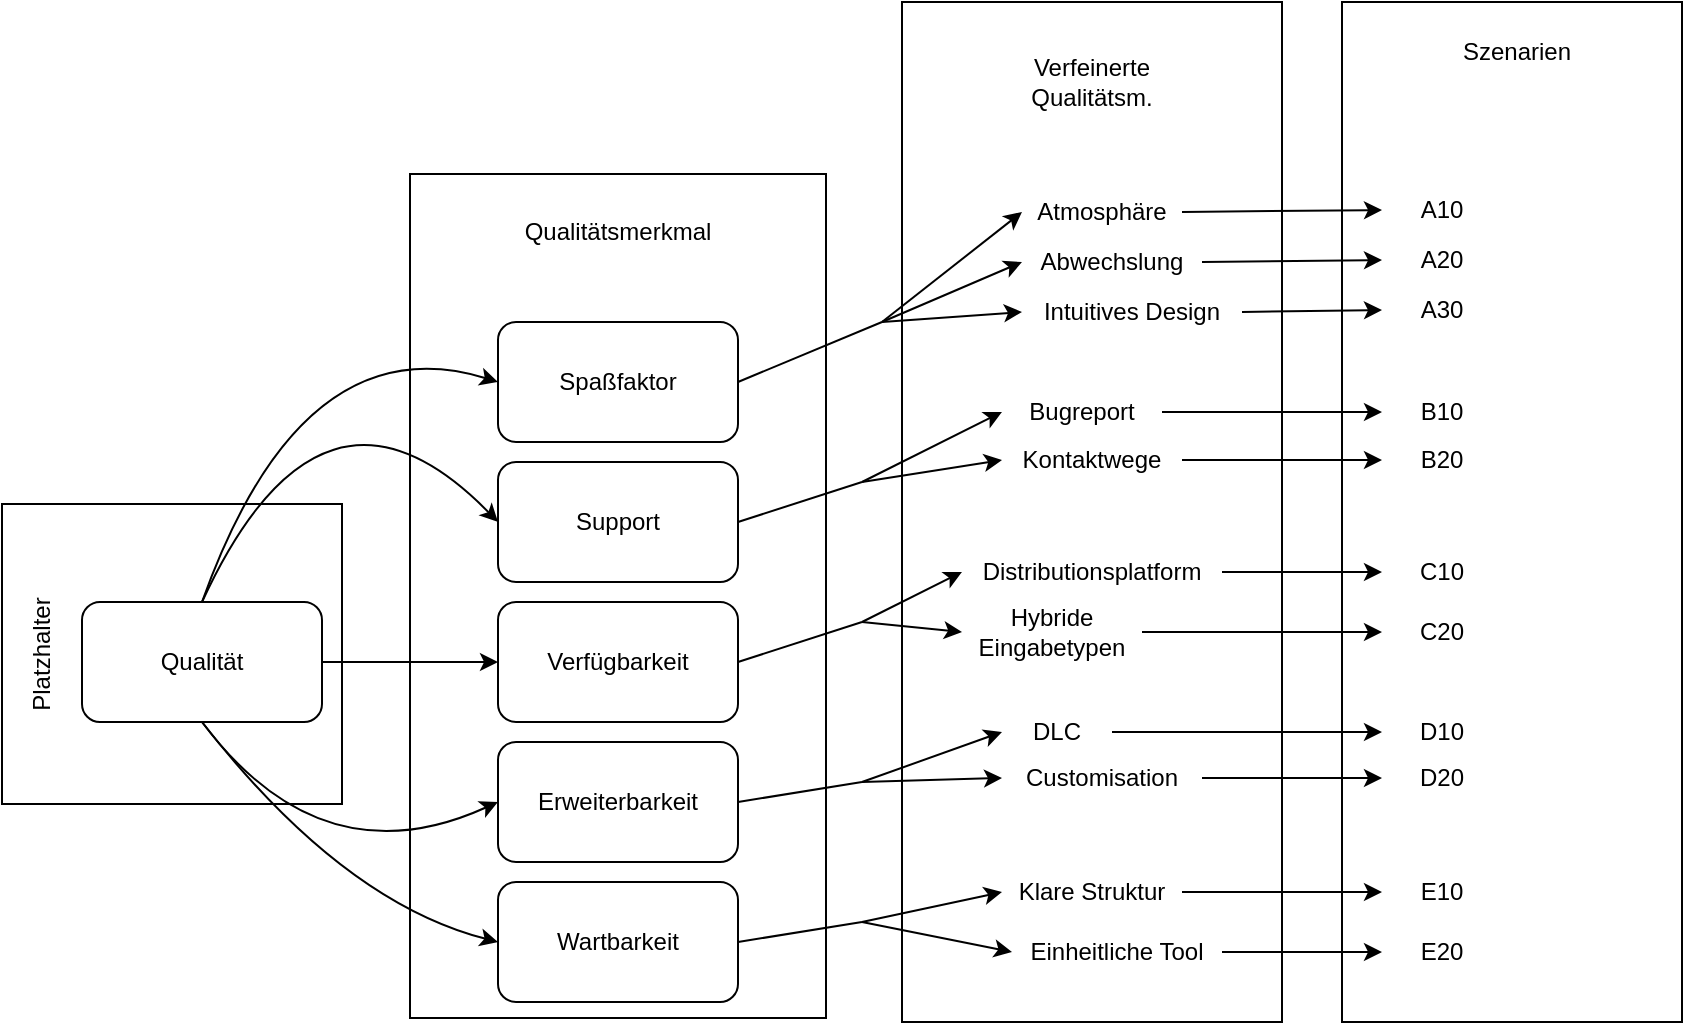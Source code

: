 <mxfile version="24.8.3">
  <diagram name="Seite-1" id="uqVbUfsdeE1DK2UxN8wL">
    <mxGraphModel dx="1050" dy="1691" grid="1" gridSize="10" guides="1" tooltips="1" connect="1" arrows="1" fold="1" page="1" pageScale="1" pageWidth="827" pageHeight="1169" math="0" shadow="0">
      <root>
        <mxCell id="0" />
        <mxCell id="1" parent="0" />
        <mxCell id="p_eZzbEZqzI5Xo6n-zKo-18" value="" style="rounded=0;whiteSpace=wrap;html=1;" vertex="1" parent="1">
          <mxGeometry x="100" y="131" width="170" height="150" as="geometry" />
        </mxCell>
        <mxCell id="p_eZzbEZqzI5Xo6n-zKo-3" value="Qualität" style="rounded=1;whiteSpace=wrap;html=1;" vertex="1" parent="1">
          <mxGeometry x="140" y="180" width="120" height="60" as="geometry" />
        </mxCell>
        <mxCell id="p_eZzbEZqzI5Xo6n-zKo-5" value="" style="rounded=0;whiteSpace=wrap;html=1;rotation=-90;noLabel=0;backgroundOutline=0;" vertex="1" parent="1">
          <mxGeometry x="197" y="73" width="422" height="208" as="geometry" />
        </mxCell>
        <mxCell id="p_eZzbEZqzI5Xo6n-zKo-6" value="Qualitätsmerkmal" style="text;html=1;align=center;verticalAlign=middle;whiteSpace=wrap;rounded=0;" vertex="1" parent="1">
          <mxGeometry x="378" y="-20" width="60" height="30" as="geometry" />
        </mxCell>
        <mxCell id="p_eZzbEZqzI5Xo6n-zKo-7" value="Spaßfaktor" style="rounded=1;whiteSpace=wrap;html=1;" vertex="1" parent="1">
          <mxGeometry x="348" y="40" width="120" height="60" as="geometry" />
        </mxCell>
        <mxCell id="p_eZzbEZqzI5Xo6n-zKo-8" value="Support" style="rounded=1;whiteSpace=wrap;html=1;" vertex="1" parent="1">
          <mxGeometry x="348" y="110" width="120" height="60" as="geometry" />
        </mxCell>
        <mxCell id="p_eZzbEZqzI5Xo6n-zKo-9" value="Verfügbarkeit" style="rounded=1;whiteSpace=wrap;html=1;" vertex="1" parent="1">
          <mxGeometry x="348" y="180" width="120" height="60" as="geometry" />
        </mxCell>
        <mxCell id="p_eZzbEZqzI5Xo6n-zKo-10" value="Erweiterbarkeit" style="rounded=1;whiteSpace=wrap;html=1;" vertex="1" parent="1">
          <mxGeometry x="348" y="250" width="120" height="60" as="geometry" />
        </mxCell>
        <mxCell id="p_eZzbEZqzI5Xo6n-zKo-11" value="Wartbarkeit" style="rounded=1;whiteSpace=wrap;html=1;" vertex="1" parent="1">
          <mxGeometry x="348" y="320" width="120" height="60" as="geometry" />
        </mxCell>
        <mxCell id="p_eZzbEZqzI5Xo6n-zKo-4" value="" style="curved=1;endArrow=classic;html=1;rounded=0;exitX=0.5;exitY=0;exitDx=0;exitDy=0;entryX=0;entryY=0.5;entryDx=0;entryDy=0;" edge="1" parent="1" source="p_eZzbEZqzI5Xo6n-zKo-3" target="p_eZzbEZqzI5Xo6n-zKo-7">
          <mxGeometry width="50" height="50" relative="1" as="geometry">
            <mxPoint x="390" y="290" as="sourcePoint" />
            <mxPoint x="300" y="130" as="targetPoint" />
            <Array as="points">
              <mxPoint x="250" y="40" />
            </Array>
          </mxGeometry>
        </mxCell>
        <mxCell id="p_eZzbEZqzI5Xo6n-zKo-13" value="" style="curved=1;endArrow=classic;html=1;rounded=0;exitX=0.5;exitY=0;exitDx=0;exitDy=0;entryX=0;entryY=0.5;entryDx=0;entryDy=0;" edge="1" parent="1" source="p_eZzbEZqzI5Xo6n-zKo-3" target="p_eZzbEZqzI5Xo6n-zKo-8">
          <mxGeometry width="50" height="50" relative="1" as="geometry">
            <mxPoint x="190" y="210" as="sourcePoint" />
            <mxPoint x="358" y="80" as="targetPoint" />
            <Array as="points">
              <mxPoint x="260" y="50" />
            </Array>
          </mxGeometry>
        </mxCell>
        <mxCell id="p_eZzbEZqzI5Xo6n-zKo-14" value="" style="curved=1;endArrow=classic;html=1;rounded=0;exitX=1;exitY=0.5;exitDx=0;exitDy=0;entryX=0;entryY=0.5;entryDx=0;entryDy=0;" edge="1" parent="1" source="p_eZzbEZqzI5Xo6n-zKo-3" target="p_eZzbEZqzI5Xo6n-zKo-9">
          <mxGeometry width="50" height="50" relative="1" as="geometry">
            <mxPoint x="190" y="210" as="sourcePoint" />
            <mxPoint x="358" y="150" as="targetPoint" />
            <Array as="points" />
          </mxGeometry>
        </mxCell>
        <mxCell id="p_eZzbEZqzI5Xo6n-zKo-16" value="" style="curved=1;endArrow=classic;html=1;rounded=0;exitX=0.5;exitY=1;exitDx=0;exitDy=0;entryX=0;entryY=0.5;entryDx=0;entryDy=0;" edge="1" parent="1" source="p_eZzbEZqzI5Xo6n-zKo-3" target="p_eZzbEZqzI5Xo6n-zKo-10">
          <mxGeometry width="50" height="50" relative="1" as="geometry">
            <mxPoint x="190" y="210" as="sourcePoint" />
            <mxPoint x="358" y="220" as="targetPoint" />
            <Array as="points">
              <mxPoint x="260" y="320" />
            </Array>
          </mxGeometry>
        </mxCell>
        <mxCell id="p_eZzbEZqzI5Xo6n-zKo-17" value="" style="curved=1;endArrow=classic;html=1;rounded=0;exitX=0.5;exitY=1;exitDx=0;exitDy=0;entryX=0;entryY=0.5;entryDx=0;entryDy=0;" edge="1" parent="1" source="p_eZzbEZqzI5Xo6n-zKo-3" target="p_eZzbEZqzI5Xo6n-zKo-11">
          <mxGeometry width="50" height="50" relative="1" as="geometry">
            <mxPoint x="190" y="270" as="sourcePoint" />
            <mxPoint x="358" y="290" as="targetPoint" />
            <Array as="points">
              <mxPoint x="270" y="330" />
            </Array>
          </mxGeometry>
        </mxCell>
        <mxCell id="p_eZzbEZqzI5Xo6n-zKo-19" value="Platzhalter" style="text;html=1;align=center;verticalAlign=middle;whiteSpace=wrap;rounded=0;rotation=-90;" vertex="1" parent="1">
          <mxGeometry x="90" y="191" width="60" height="30" as="geometry" />
        </mxCell>
        <mxCell id="p_eZzbEZqzI5Xo6n-zKo-20" value="" style="rounded=0;whiteSpace=wrap;html=1;" vertex="1" parent="1">
          <mxGeometry x="550" y="-120" width="190" height="510" as="geometry" />
        </mxCell>
        <mxCell id="p_eZzbEZqzI5Xo6n-zKo-21" value="Verfeinerte&lt;br/&gt;Qualitätsm." style="text;html=1;align=center;verticalAlign=middle;whiteSpace=wrap;rounded=0;" vertex="1" parent="1">
          <mxGeometry x="605" y="-110" width="80" height="60" as="geometry" />
        </mxCell>
        <mxCell id="p_eZzbEZqzI5Xo6n-zKo-22" value="" style="endArrow=none;html=1;rounded=0;exitX=1;exitY=0.5;exitDx=0;exitDy=0;" edge="1" parent="1" source="p_eZzbEZqzI5Xo6n-zKo-7">
          <mxGeometry width="50" height="50" relative="1" as="geometry">
            <mxPoint x="490" y="80" as="sourcePoint" />
            <mxPoint x="540" y="40" as="targetPoint" />
          </mxGeometry>
        </mxCell>
        <mxCell id="p_eZzbEZqzI5Xo6n-zKo-23" value="" style="endArrow=classic;html=1;rounded=0;entryX=0;entryY=0.5;entryDx=0;entryDy=0;" edge="1" parent="1" target="p_eZzbEZqzI5Xo6n-zKo-24">
          <mxGeometry width="50" height="50" relative="1" as="geometry">
            <mxPoint x="540" y="40" as="sourcePoint" />
            <mxPoint x="590" y="-10" as="targetPoint" />
          </mxGeometry>
        </mxCell>
        <mxCell id="p_eZzbEZqzI5Xo6n-zKo-24" value="Atmosphäre" style="text;html=1;align=center;verticalAlign=middle;whiteSpace=wrap;rounded=0;" vertex="1" parent="1">
          <mxGeometry x="610" y="-30" width="80" height="30" as="geometry" />
        </mxCell>
        <mxCell id="p_eZzbEZqzI5Xo6n-zKo-26" value="Abwechslung" style="text;html=1;align=center;verticalAlign=middle;whiteSpace=wrap;rounded=0;" vertex="1" parent="1">
          <mxGeometry x="610" y="-5" width="90" height="30" as="geometry" />
        </mxCell>
        <mxCell id="p_eZzbEZqzI5Xo6n-zKo-27" value="" style="endArrow=classic;html=1;rounded=0;entryX=0;entryY=0.5;entryDx=0;entryDy=0;" edge="1" parent="1" target="p_eZzbEZqzI5Xo6n-zKo-26">
          <mxGeometry width="50" height="50" relative="1" as="geometry">
            <mxPoint x="540" y="40" as="sourcePoint" />
            <mxPoint x="600" y="30" as="targetPoint" />
          </mxGeometry>
        </mxCell>
        <mxCell id="p_eZzbEZqzI5Xo6n-zKo-28" value="" style="endArrow=classic;html=1;rounded=0;entryX=0;entryY=0.5;entryDx=0;entryDy=0;" edge="1" parent="1" target="p_eZzbEZqzI5Xo6n-zKo-29">
          <mxGeometry width="50" height="50" relative="1" as="geometry">
            <mxPoint x="540" y="40" as="sourcePoint" />
            <mxPoint x="610" y="40" as="targetPoint" />
          </mxGeometry>
        </mxCell>
        <mxCell id="p_eZzbEZqzI5Xo6n-zKo-29" value="Intuitives Design" style="text;html=1;align=center;verticalAlign=middle;whiteSpace=wrap;rounded=0;" vertex="1" parent="1">
          <mxGeometry x="610" y="20" width="110" height="30" as="geometry" />
        </mxCell>
        <mxCell id="p_eZzbEZqzI5Xo6n-zKo-30" value="" style="endArrow=none;html=1;rounded=0;exitX=1;exitY=0.5;exitDx=0;exitDy=0;" edge="1" parent="1" source="p_eZzbEZqzI5Xo6n-zKo-8">
          <mxGeometry width="50" height="50" relative="1" as="geometry">
            <mxPoint x="480" y="170" as="sourcePoint" />
            <mxPoint x="530" y="120" as="targetPoint" />
          </mxGeometry>
        </mxCell>
        <mxCell id="p_eZzbEZqzI5Xo6n-zKo-31" value="" style="endArrow=classic;html=1;rounded=0;entryX=0;entryY=0.5;entryDx=0;entryDy=0;" edge="1" parent="1" target="p_eZzbEZqzI5Xo6n-zKo-32">
          <mxGeometry width="50" height="50" relative="1" as="geometry">
            <mxPoint x="530" y="120" as="sourcePoint" />
            <mxPoint x="590" y="90" as="targetPoint" />
          </mxGeometry>
        </mxCell>
        <mxCell id="p_eZzbEZqzI5Xo6n-zKo-32" value="Bugreport" style="text;html=1;align=center;verticalAlign=middle;whiteSpace=wrap;rounded=0;" vertex="1" parent="1">
          <mxGeometry x="600" y="70" width="80" height="30" as="geometry" />
        </mxCell>
        <mxCell id="p_eZzbEZqzI5Xo6n-zKo-33" value="" style="endArrow=classic;html=1;rounded=0;entryX=0;entryY=0.5;entryDx=0;entryDy=0;" edge="1" parent="1" target="p_eZzbEZqzI5Xo6n-zKo-35">
          <mxGeometry width="50" height="50" relative="1" as="geometry">
            <mxPoint x="530" y="120" as="sourcePoint" />
            <mxPoint x="590" y="110" as="targetPoint" />
          </mxGeometry>
        </mxCell>
        <mxCell id="p_eZzbEZqzI5Xo6n-zKo-35" value="Kontaktwege" style="text;html=1;align=center;verticalAlign=middle;whiteSpace=wrap;rounded=0;" vertex="1" parent="1">
          <mxGeometry x="600" y="94" width="90" height="30" as="geometry" />
        </mxCell>
        <mxCell id="p_eZzbEZqzI5Xo6n-zKo-36" value="Distributionsplatform" style="text;html=1;align=center;verticalAlign=middle;whiteSpace=wrap;rounded=0;" vertex="1" parent="1">
          <mxGeometry x="580" y="150" width="130" height="30" as="geometry" />
        </mxCell>
        <mxCell id="p_eZzbEZqzI5Xo6n-zKo-38" value="" style="endArrow=none;html=1;rounded=0;exitX=1;exitY=0.5;exitDx=0;exitDy=0;" edge="1" parent="1" source="p_eZzbEZqzI5Xo6n-zKo-9">
          <mxGeometry width="50" height="50" relative="1" as="geometry">
            <mxPoint x="480" y="210" as="sourcePoint" />
            <mxPoint x="530" y="190" as="targetPoint" />
          </mxGeometry>
        </mxCell>
        <mxCell id="p_eZzbEZqzI5Xo6n-zKo-39" value="" style="endArrow=classic;html=1;rounded=0;entryX=0;entryY=0.5;entryDx=0;entryDy=0;" edge="1" parent="1" target="p_eZzbEZqzI5Xo6n-zKo-36">
          <mxGeometry width="50" height="50" relative="1" as="geometry">
            <mxPoint x="530" y="190" as="sourcePoint" />
            <mxPoint x="580" y="140" as="targetPoint" />
          </mxGeometry>
        </mxCell>
        <mxCell id="p_eZzbEZqzI5Xo6n-zKo-40" value="Hybride Eingabetypen" style="text;html=1;align=center;verticalAlign=middle;whiteSpace=wrap;rounded=0;" vertex="1" parent="1">
          <mxGeometry x="580" y="180" width="90" height="30" as="geometry" />
        </mxCell>
        <mxCell id="p_eZzbEZqzI5Xo6n-zKo-41" value="" style="endArrow=classic;html=1;rounded=0;entryX=0;entryY=0.5;entryDx=0;entryDy=0;" edge="1" parent="1" target="p_eZzbEZqzI5Xo6n-zKo-40">
          <mxGeometry width="50" height="50" relative="1" as="geometry">
            <mxPoint x="530" y="190" as="sourcePoint" />
            <mxPoint x="580" y="190" as="targetPoint" />
          </mxGeometry>
        </mxCell>
        <mxCell id="p_eZzbEZqzI5Xo6n-zKo-42" value="" style="endArrow=none;html=1;rounded=0;exitX=1;exitY=0.5;exitDx=0;exitDy=0;" edge="1" parent="1" source="p_eZzbEZqzI5Xo6n-zKo-10">
          <mxGeometry width="50" height="50" relative="1" as="geometry">
            <mxPoint x="480" y="300" as="sourcePoint" />
            <mxPoint x="530" y="270" as="targetPoint" />
          </mxGeometry>
        </mxCell>
        <mxCell id="p_eZzbEZqzI5Xo6n-zKo-44" value="DLC" style="text;html=1;align=center;verticalAlign=middle;whiteSpace=wrap;rounded=0;" vertex="1" parent="1">
          <mxGeometry x="600" y="230" width="55" height="30" as="geometry" />
        </mxCell>
        <mxCell id="p_eZzbEZqzI5Xo6n-zKo-45" value="" style="endArrow=classic;html=1;rounded=0;entryX=0;entryY=0.5;entryDx=0;entryDy=0;" edge="1" parent="1" target="p_eZzbEZqzI5Xo6n-zKo-44">
          <mxGeometry width="50" height="50" relative="1" as="geometry">
            <mxPoint x="530" y="270" as="sourcePoint" />
            <mxPoint x="580" y="220" as="targetPoint" />
          </mxGeometry>
        </mxCell>
        <mxCell id="p_eZzbEZqzI5Xo6n-zKo-46" value="Customisation" style="text;html=1;align=center;verticalAlign=middle;whiteSpace=wrap;rounded=0;" vertex="1" parent="1">
          <mxGeometry x="600" y="253" width="100" height="30" as="geometry" />
        </mxCell>
        <mxCell id="p_eZzbEZqzI5Xo6n-zKo-47" value="" style="endArrow=classic;html=1;rounded=0;entryX=0;entryY=0.5;entryDx=0;entryDy=0;" edge="1" parent="1" target="p_eZzbEZqzI5Xo6n-zKo-46">
          <mxGeometry width="50" height="50" relative="1" as="geometry">
            <mxPoint x="530" y="270" as="sourcePoint" />
            <mxPoint x="570" y="270" as="targetPoint" />
          </mxGeometry>
        </mxCell>
        <mxCell id="p_eZzbEZqzI5Xo6n-zKo-48" value="" style="endArrow=none;html=1;rounded=0;exitX=1;exitY=0.5;exitDx=0;exitDy=0;" edge="1" parent="1" source="p_eZzbEZqzI5Xo6n-zKo-11">
          <mxGeometry width="50" height="50" relative="1" as="geometry">
            <mxPoint x="480" y="360" as="sourcePoint" />
            <mxPoint x="530" y="340" as="targetPoint" />
          </mxGeometry>
        </mxCell>
        <mxCell id="p_eZzbEZqzI5Xo6n-zKo-49" value="Klare Struktur" style="text;html=1;align=center;verticalAlign=middle;whiteSpace=wrap;rounded=0;" vertex="1" parent="1">
          <mxGeometry x="600" y="310" width="90" height="30" as="geometry" />
        </mxCell>
        <mxCell id="p_eZzbEZqzI5Xo6n-zKo-50" value="" style="endArrow=classic;html=1;rounded=0;entryX=0;entryY=0.5;entryDx=0;entryDy=0;" edge="1" parent="1" target="p_eZzbEZqzI5Xo6n-zKo-49">
          <mxGeometry width="50" height="50" relative="1" as="geometry">
            <mxPoint x="530" y="340" as="sourcePoint" />
            <mxPoint x="580" y="290" as="targetPoint" />
          </mxGeometry>
        </mxCell>
        <mxCell id="p_eZzbEZqzI5Xo6n-zKo-51" value="Einheitliche Tool" style="text;html=1;align=center;verticalAlign=middle;whiteSpace=wrap;rounded=0;" vertex="1" parent="1">
          <mxGeometry x="605" y="340" width="105" height="30" as="geometry" />
        </mxCell>
        <mxCell id="p_eZzbEZqzI5Xo6n-zKo-52" value="" style="endArrow=classic;html=1;rounded=0;entryX=0;entryY=0.5;entryDx=0;entryDy=0;" edge="1" parent="1" target="p_eZzbEZqzI5Xo6n-zKo-51">
          <mxGeometry width="50" height="50" relative="1" as="geometry">
            <mxPoint x="530" y="340" as="sourcePoint" />
            <mxPoint x="580" y="370" as="targetPoint" />
          </mxGeometry>
        </mxCell>
        <mxCell id="p_eZzbEZqzI5Xo6n-zKo-55" value="" style="rounded=0;whiteSpace=wrap;html=1;" vertex="1" parent="1">
          <mxGeometry x="770" y="-120" width="170" height="510" as="geometry" />
        </mxCell>
        <mxCell id="p_eZzbEZqzI5Xo6n-zKo-56" value="Szenarien" style="text;html=1;align=center;verticalAlign=middle;whiteSpace=wrap;rounded=0;" vertex="1" parent="1">
          <mxGeometry x="825" y="-110" width="65" height="30" as="geometry" />
        </mxCell>
        <mxCell id="p_eZzbEZqzI5Xo6n-zKo-57" value="" style="endArrow=classic;html=1;rounded=0;exitX=1;exitY=0.5;exitDx=0;exitDy=0;entryX=0;entryY=0.5;entryDx=0;entryDy=0;" edge="1" parent="1" source="p_eZzbEZqzI5Xo6n-zKo-24" target="p_eZzbEZqzI5Xo6n-zKo-58">
          <mxGeometry width="50" height="50" relative="1" as="geometry">
            <mxPoint x="730" as="sourcePoint" />
            <mxPoint x="780" y="-50" as="targetPoint" />
          </mxGeometry>
        </mxCell>
        <mxCell id="p_eZzbEZqzI5Xo6n-zKo-58" value="A10" style="text;html=1;align=center;verticalAlign=middle;whiteSpace=wrap;rounded=0;" vertex="1" parent="1">
          <mxGeometry x="790" y="-31" width="60" height="30" as="geometry" />
        </mxCell>
        <mxCell id="p_eZzbEZqzI5Xo6n-zKo-60" value="" style="endArrow=classic;html=1;rounded=0;exitX=1;exitY=0.5;exitDx=0;exitDy=0;entryX=0;entryY=0.5;entryDx=0;entryDy=0;" edge="1" parent="1" source="p_eZzbEZqzI5Xo6n-zKo-26" target="p_eZzbEZqzI5Xo6n-zKo-61">
          <mxGeometry width="50" height="50" relative="1" as="geometry">
            <mxPoint x="750" y="50" as="sourcePoint" />
            <mxPoint x="790" y="10" as="targetPoint" />
          </mxGeometry>
        </mxCell>
        <mxCell id="p_eZzbEZqzI5Xo6n-zKo-61" value="A20" style="text;html=1;align=center;verticalAlign=middle;whiteSpace=wrap;rounded=0;" vertex="1" parent="1">
          <mxGeometry x="790" y="-6" width="60" height="30" as="geometry" />
        </mxCell>
        <mxCell id="p_eZzbEZqzI5Xo6n-zKo-63" value="A30" style="text;html=1;align=center;verticalAlign=middle;whiteSpace=wrap;rounded=0;" vertex="1" parent="1">
          <mxGeometry x="790" y="19" width="60" height="30" as="geometry" />
        </mxCell>
        <mxCell id="p_eZzbEZqzI5Xo6n-zKo-64" value="" style="endArrow=classic;html=1;rounded=0;exitX=1;exitY=0.5;exitDx=0;exitDy=0;entryX=0;entryY=0.5;entryDx=0;entryDy=0;" edge="1" parent="1" source="p_eZzbEZqzI5Xo6n-zKo-29" target="p_eZzbEZqzI5Xo6n-zKo-63">
          <mxGeometry width="50" height="50" relative="1" as="geometry">
            <mxPoint x="750" y="90" as="sourcePoint" />
            <mxPoint x="1000" y="-30" as="targetPoint" />
          </mxGeometry>
        </mxCell>
        <mxCell id="p_eZzbEZqzI5Xo6n-zKo-65" value="B10" style="text;html=1;align=center;verticalAlign=middle;whiteSpace=wrap;rounded=0;" vertex="1" parent="1">
          <mxGeometry x="790" y="70" width="60" height="30" as="geometry" />
        </mxCell>
        <mxCell id="p_eZzbEZqzI5Xo6n-zKo-66" value="" style="endArrow=classic;html=1;rounded=0;exitX=1;exitY=0.5;exitDx=0;exitDy=0;entryX=0;entryY=0.5;entryDx=0;entryDy=0;" edge="1" parent="1" source="p_eZzbEZqzI5Xo6n-zKo-32" target="p_eZzbEZqzI5Xo6n-zKo-65">
          <mxGeometry width="50" height="50" relative="1" as="geometry">
            <mxPoint x="680" y="85" as="sourcePoint" />
            <mxPoint x="770" y="87.25" as="targetPoint" />
          </mxGeometry>
        </mxCell>
        <mxCell id="p_eZzbEZqzI5Xo6n-zKo-68" value="B20" style="text;html=1;align=center;verticalAlign=middle;whiteSpace=wrap;rounded=0;" vertex="1" parent="1">
          <mxGeometry x="790" y="94" width="60" height="30" as="geometry" />
        </mxCell>
        <mxCell id="p_eZzbEZqzI5Xo6n-zKo-69" value="" style="endArrow=classic;html=1;rounded=0;entryX=0;entryY=0.5;entryDx=0;entryDy=0;exitX=1;exitY=0.5;exitDx=0;exitDy=0;" edge="1" parent="1" target="p_eZzbEZqzI5Xo6n-zKo-68" source="p_eZzbEZqzI5Xo6n-zKo-35">
          <mxGeometry width="50" height="50" relative="1" as="geometry">
            <mxPoint x="690" y="109" as="sourcePoint" />
            <mxPoint x="780" y="111.25" as="targetPoint" />
          </mxGeometry>
        </mxCell>
        <mxCell id="p_eZzbEZqzI5Xo6n-zKo-70" value="C10" style="text;html=1;align=center;verticalAlign=middle;whiteSpace=wrap;rounded=0;" vertex="1" parent="1">
          <mxGeometry x="790" y="150" width="60" height="30" as="geometry" />
        </mxCell>
        <mxCell id="p_eZzbEZqzI5Xo6n-zKo-71" value="" style="endArrow=classic;html=1;rounded=0;exitX=1;exitY=0.5;exitDx=0;exitDy=0;entryX=0;entryY=0.5;entryDx=0;entryDy=0;" edge="1" parent="1" target="p_eZzbEZqzI5Xo6n-zKo-70" source="p_eZzbEZqzI5Xo6n-zKo-36">
          <mxGeometry width="50" height="50" relative="1" as="geometry">
            <mxPoint x="710" y="165" as="sourcePoint" />
            <mxPoint x="800" y="167.25" as="targetPoint" />
          </mxGeometry>
        </mxCell>
        <mxCell id="p_eZzbEZqzI5Xo6n-zKo-72" value="C20" style="text;html=1;align=center;verticalAlign=middle;whiteSpace=wrap;rounded=0;" vertex="1" parent="1">
          <mxGeometry x="790" y="180" width="60" height="30" as="geometry" />
        </mxCell>
        <mxCell id="p_eZzbEZqzI5Xo6n-zKo-73" value="" style="endArrow=classic;html=1;rounded=0;exitX=1;exitY=0.5;exitDx=0;exitDy=0;entryX=0;entryY=0.5;entryDx=0;entryDy=0;" edge="1" parent="1" target="p_eZzbEZqzI5Xo6n-zKo-72" source="p_eZzbEZqzI5Xo6n-zKo-40">
          <mxGeometry width="50" height="50" relative="1" as="geometry">
            <mxPoint x="670" y="195" as="sourcePoint" />
            <mxPoint x="760" y="197.25" as="targetPoint" />
          </mxGeometry>
        </mxCell>
        <mxCell id="p_eZzbEZqzI5Xo6n-zKo-74" value="D10" style="text;html=1;align=center;verticalAlign=middle;whiteSpace=wrap;rounded=0;" vertex="1" parent="1">
          <mxGeometry x="790" y="230" width="60" height="30" as="geometry" />
        </mxCell>
        <mxCell id="p_eZzbEZqzI5Xo6n-zKo-75" value="" style="endArrow=classic;html=1;rounded=0;exitX=1;exitY=0.5;exitDx=0;exitDy=0;entryX=0;entryY=0.5;entryDx=0;entryDy=0;" edge="1" parent="1" target="p_eZzbEZqzI5Xo6n-zKo-74" source="p_eZzbEZqzI5Xo6n-zKo-44">
          <mxGeometry width="50" height="50" relative="1" as="geometry">
            <mxPoint x="655" y="245" as="sourcePoint" />
            <mxPoint x="745" y="247.25" as="targetPoint" />
          </mxGeometry>
        </mxCell>
        <mxCell id="p_eZzbEZqzI5Xo6n-zKo-76" value="D20" style="text;html=1;align=center;verticalAlign=middle;whiteSpace=wrap;rounded=0;" vertex="1" parent="1">
          <mxGeometry x="790" y="253" width="60" height="30" as="geometry" />
        </mxCell>
        <mxCell id="p_eZzbEZqzI5Xo6n-zKo-77" value="" style="endArrow=classic;html=1;rounded=0;exitX=1;exitY=0.5;exitDx=0;exitDy=0;entryX=0;entryY=0.5;entryDx=0;entryDy=0;" edge="1" parent="1" target="p_eZzbEZqzI5Xo6n-zKo-76" source="p_eZzbEZqzI5Xo6n-zKo-46">
          <mxGeometry width="50" height="50" relative="1" as="geometry">
            <mxPoint x="695" y="268" as="sourcePoint" />
            <mxPoint x="785" y="270.25" as="targetPoint" />
          </mxGeometry>
        </mxCell>
        <mxCell id="p_eZzbEZqzI5Xo6n-zKo-78" value="E10" style="text;html=1;align=center;verticalAlign=middle;whiteSpace=wrap;rounded=0;" vertex="1" parent="1">
          <mxGeometry x="790" y="310" width="60" height="30" as="geometry" />
        </mxCell>
        <mxCell id="p_eZzbEZqzI5Xo6n-zKo-79" value="" style="endArrow=classic;html=1;rounded=0;exitX=1;exitY=0.5;exitDx=0;exitDy=0;entryX=0;entryY=0.5;entryDx=0;entryDy=0;" edge="1" parent="1" target="p_eZzbEZqzI5Xo6n-zKo-78" source="p_eZzbEZqzI5Xo6n-zKo-49">
          <mxGeometry width="50" height="50" relative="1" as="geometry">
            <mxPoint x="690" y="325" as="sourcePoint" />
            <mxPoint x="780" y="327.25" as="targetPoint" />
          </mxGeometry>
        </mxCell>
        <mxCell id="p_eZzbEZqzI5Xo6n-zKo-80" value="E20" style="text;html=1;align=center;verticalAlign=middle;whiteSpace=wrap;rounded=0;" vertex="1" parent="1">
          <mxGeometry x="790" y="340" width="60" height="30" as="geometry" />
        </mxCell>
        <mxCell id="p_eZzbEZqzI5Xo6n-zKo-81" value="" style="endArrow=classic;html=1;rounded=0;exitX=1;exitY=0.5;exitDx=0;exitDy=0;entryX=0;entryY=0.5;entryDx=0;entryDy=0;" edge="1" parent="1" target="p_eZzbEZqzI5Xo6n-zKo-80" source="p_eZzbEZqzI5Xo6n-zKo-51">
          <mxGeometry width="50" height="50" relative="1" as="geometry">
            <mxPoint x="700" y="355" as="sourcePoint" />
            <mxPoint x="790" y="357.25" as="targetPoint" />
          </mxGeometry>
        </mxCell>
      </root>
    </mxGraphModel>
  </diagram>
</mxfile>
